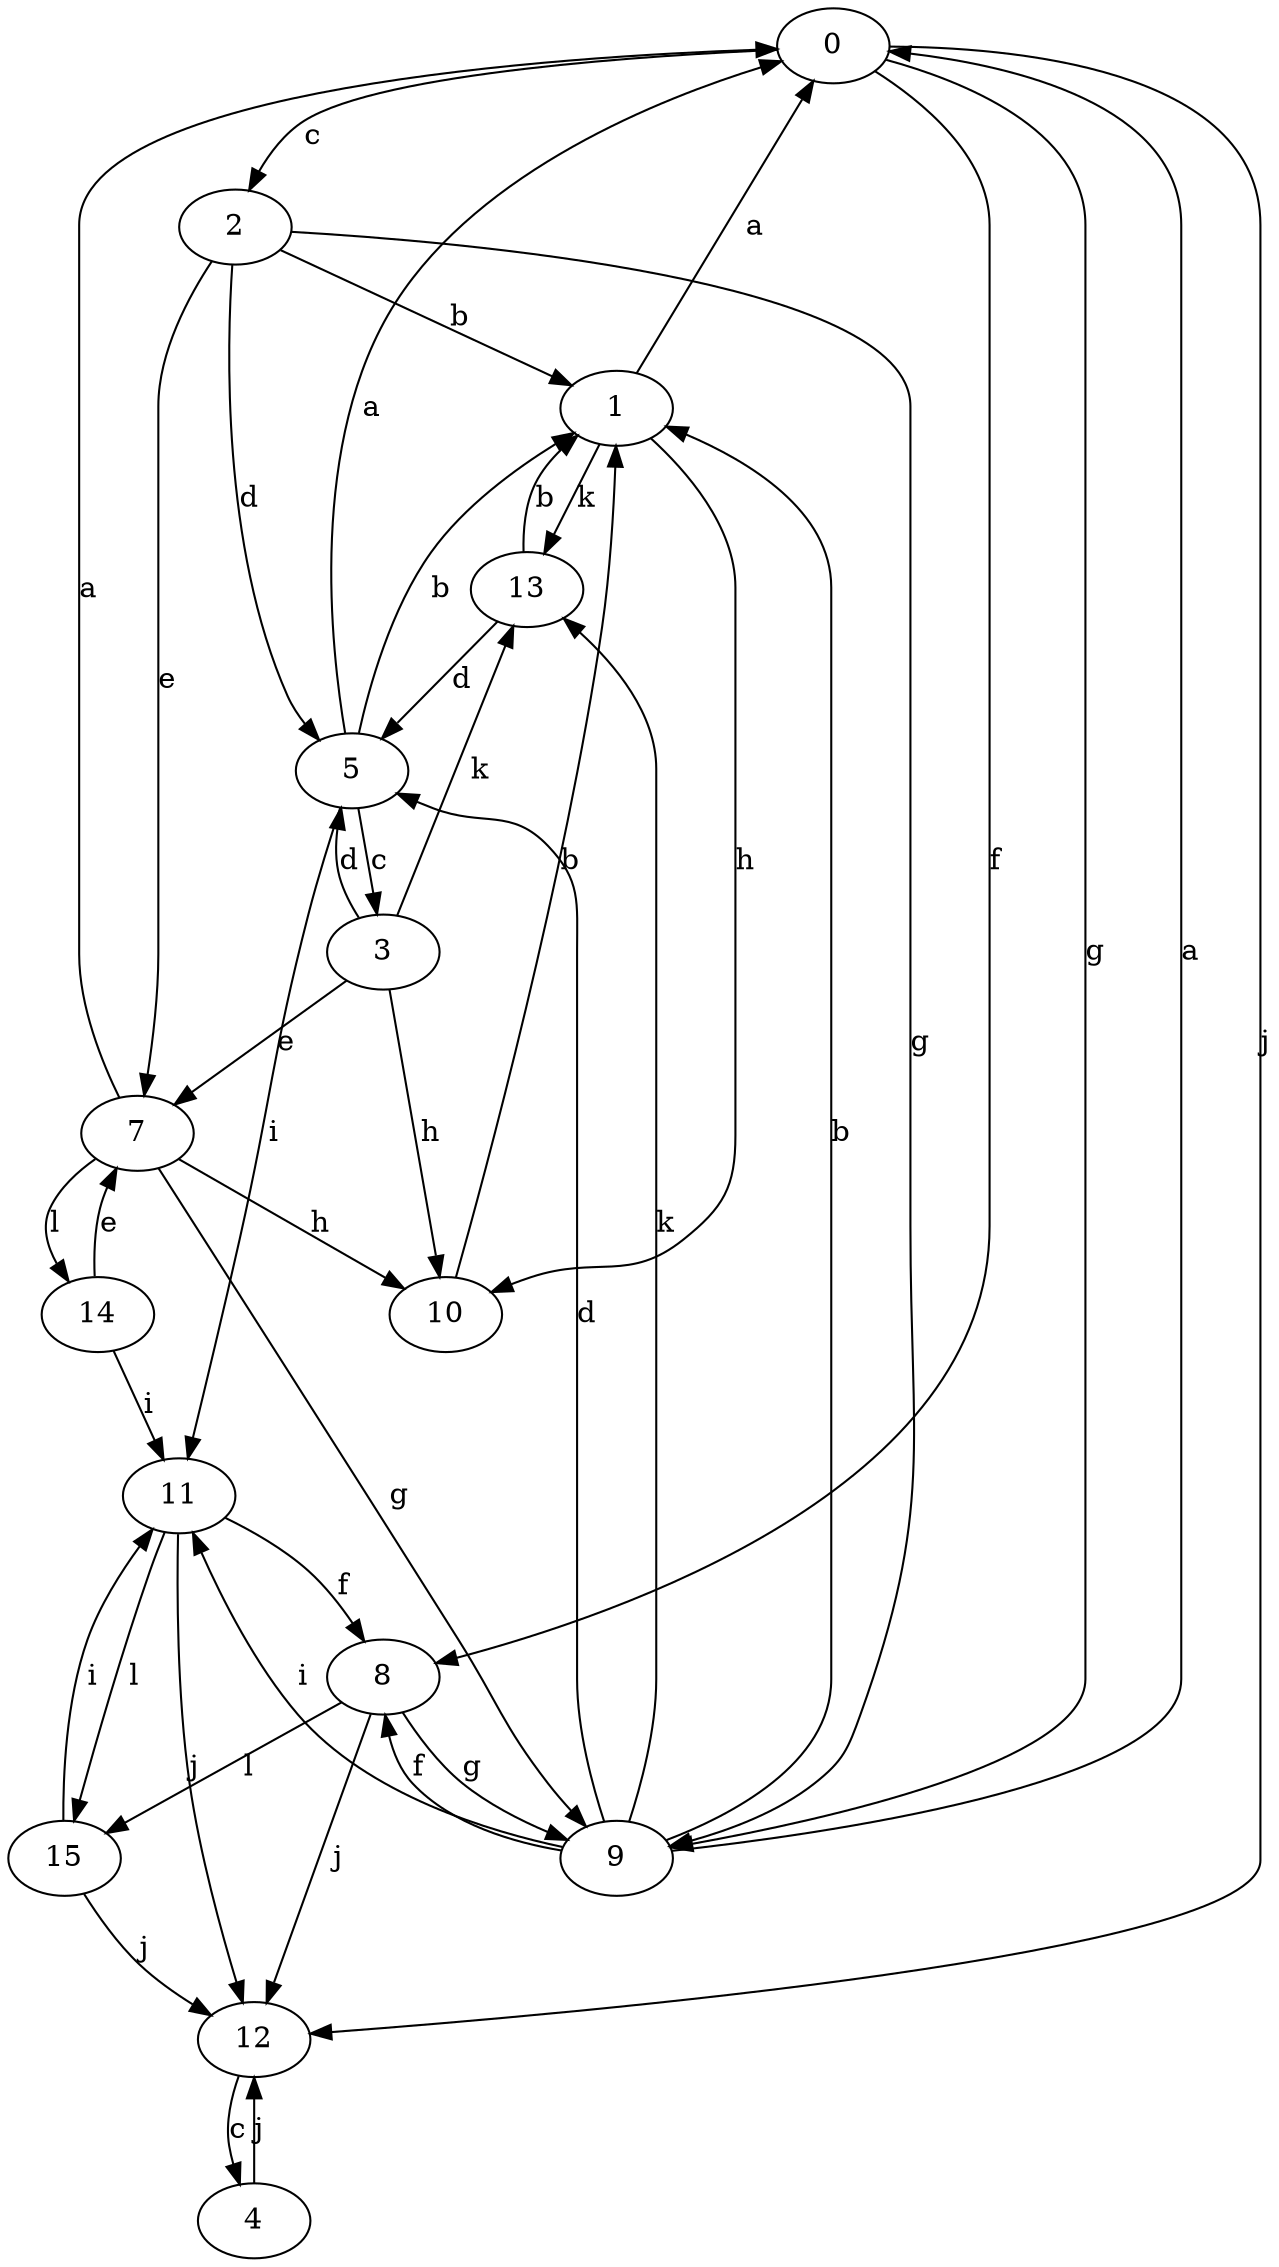 strict digraph  {
0;
1;
2;
3;
4;
5;
7;
8;
9;
10;
11;
12;
13;
14;
15;
0 -> 2  [label=c];
0 -> 8  [label=f];
0 -> 9  [label=g];
0 -> 12  [label=j];
1 -> 0  [label=a];
1 -> 10  [label=h];
1 -> 13  [label=k];
2 -> 1  [label=b];
2 -> 5  [label=d];
2 -> 7  [label=e];
2 -> 9  [label=g];
3 -> 5  [label=d];
3 -> 7  [label=e];
3 -> 10  [label=h];
3 -> 13  [label=k];
4 -> 12  [label=j];
5 -> 0  [label=a];
5 -> 1  [label=b];
5 -> 3  [label=c];
5 -> 11  [label=i];
7 -> 0  [label=a];
7 -> 9  [label=g];
7 -> 10  [label=h];
7 -> 14  [label=l];
8 -> 9  [label=g];
8 -> 12  [label=j];
8 -> 15  [label=l];
9 -> 0  [label=a];
9 -> 1  [label=b];
9 -> 5  [label=d];
9 -> 8  [label=f];
9 -> 11  [label=i];
9 -> 13  [label=k];
10 -> 1  [label=b];
11 -> 8  [label=f];
11 -> 12  [label=j];
11 -> 15  [label=l];
12 -> 4  [label=c];
13 -> 1  [label=b];
13 -> 5  [label=d];
14 -> 7  [label=e];
14 -> 11  [label=i];
15 -> 11  [label=i];
15 -> 12  [label=j];
}
